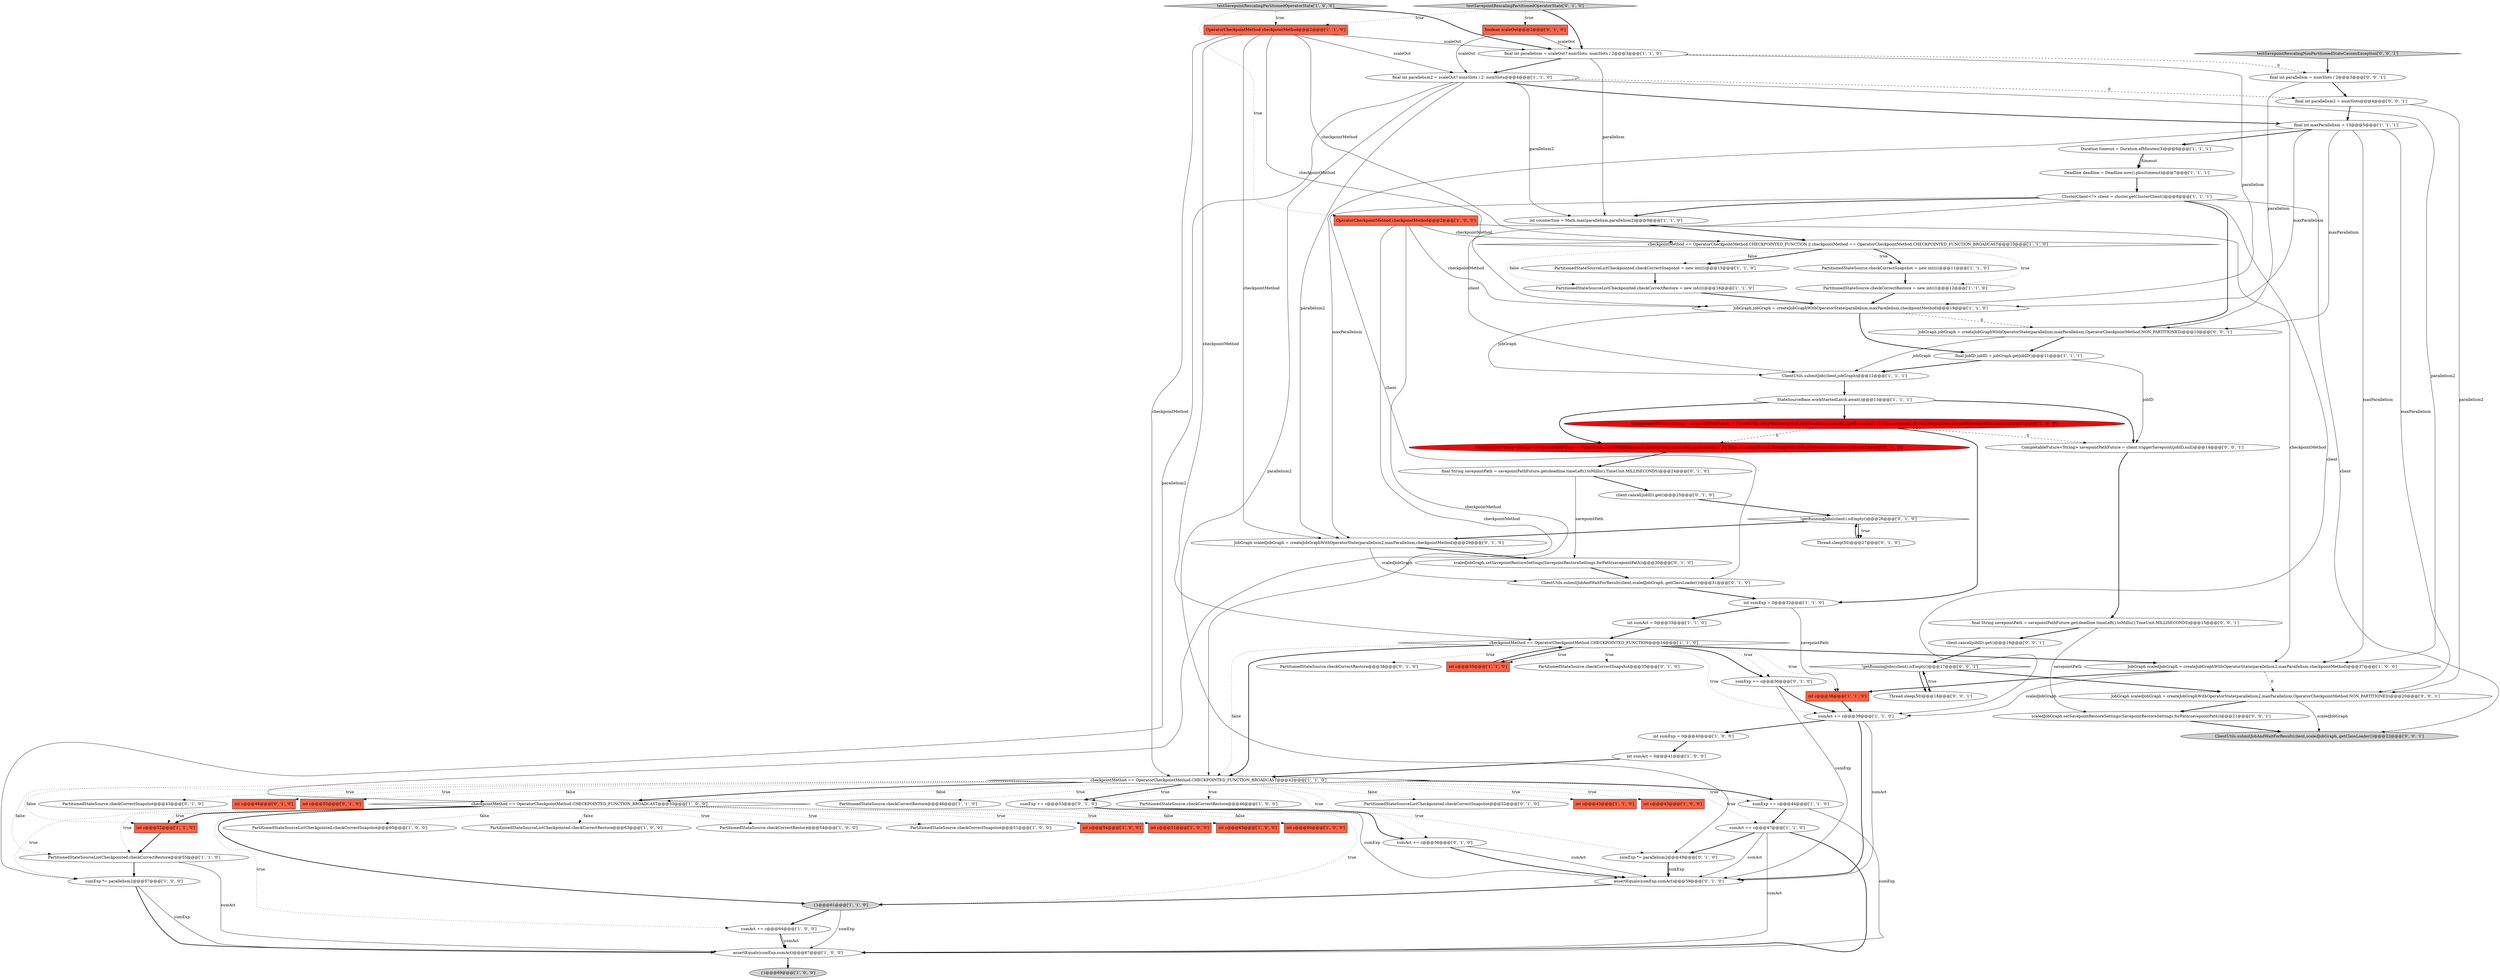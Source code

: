digraph {
28 [style = filled, label = "int counterSize = Math.max(parallelism,parallelism2)@@@9@@@['1', '1', '0']", fillcolor = white, shape = ellipse image = "AAA0AAABBB1BBB"];
12 [style = filled, label = "CompletableFuture<String> savepointPathFuture = FutureUtils.retryWithDelay(null,(int)deadline.timeLeft().getSeconds() / 10,Time.seconds(10),null,TestingUtils.defaultScheduledExecutor())@@@23@@@['1', '0', '0']", fillcolor = red, shape = ellipse image = "AAA1AAABBB1BBB"];
27 [style = filled, label = "final JobID jobID = jobGraph.getJobID()@@@11@@@['1', '1', '1']", fillcolor = white, shape = ellipse image = "AAA0AAABBB1BBB"];
52 [style = filled, label = "testSavepointRescalingPartitionedOperatorState['0', '1', '0']", fillcolor = lightgray, shape = diamond image = "AAA0AAABBB2BBB"];
78 [style = filled, label = "scaledJobGraph.setSavepointRestoreSettings(SavepointRestoreSettings.forPath(savepointPath))@@@21@@@['0', '0', '1']", fillcolor = white, shape = ellipse image = "AAA0AAABBB3BBB"];
10 [style = filled, label = "PartitionedStateSource.checkCorrectRestore@@@46@@@['1', '1', '0']", fillcolor = white, shape = ellipse image = "AAA0AAABBB1BBB"];
65 [style = filled, label = "JobGraph scaledJobGraph = createJobGraphWithOperatorState(parallelism2,maxParallelism,checkpointMethod)@@@29@@@['0', '1', '0']", fillcolor = white, shape = ellipse image = "AAA0AAABBB2BBB"];
41 [style = filled, label = "Duration timeout = Duration.ofMinutes(3)@@@6@@@['1', '1', '1']", fillcolor = white, shape = ellipse image = "AAA0AAABBB1BBB"];
76 [style = filled, label = "!getRunningJobs(client).isEmpty()@@@17@@@['0', '0', '1']", fillcolor = white, shape = diamond image = "AAA0AAABBB3BBB"];
18 [style = filled, label = "int c@@@52@@@['1', '1', '0']", fillcolor = tomato, shape = box image = "AAA0AAABBB1BBB"];
61 [style = filled, label = "PartitionedStateSource.checkCorrectSnapshot@@@35@@@['0', '1', '0']", fillcolor = white, shape = ellipse image = "AAA0AAABBB2BBB"];
37 [style = filled, label = "PartitionedStateSourceListCheckpointed.checkCorrectRestore = new int((((@@@16@@@['1', '1', '0']", fillcolor = white, shape = ellipse image = "AAA0AAABBB1BBB"];
40 [style = filled, label = "checkpointMethod == OperatorCheckpointMethod.CHECKPOINTED_FUNCTION_BROADCAST@@@42@@@['1', '1', '0']", fillcolor = white, shape = diamond image = "AAA0AAABBB1BBB"];
83 [style = filled, label = "JobGraph jobGraph = createJobGraphWithOperatorState(parallelism,maxParallelism,OperatorCheckpointMethod.NON_PARTITIONED)@@@10@@@['0', '0', '1']", fillcolor = white, shape = ellipse image = "AAA0AAABBB3BBB"];
62 [style = filled, label = "assertEquals(sumExp,sumAct)@@@59@@@['0', '1', '0']", fillcolor = white, shape = ellipse image = "AAA0AAABBB2BBB"];
31 [style = filled, label = "checkpointMethod == OperatorCheckpointMethod.CHECKPOINTED_FUNCTION || checkpointMethod == OperatorCheckpointMethod.CHECKPOINTED_FUNCTION_BROADCAST@@@10@@@['1', '1', '0']", fillcolor = white, shape = diamond image = "AAA0AAABBB1BBB"];
13 [style = filled, label = "sumAct += c@@@47@@@['1', '1', '0']", fillcolor = white, shape = ellipse image = "AAA0AAABBB1BBB"];
11 [style = filled, label = "checkpointMethod == OperatorCheckpointMethod.CHECKPOINTED_FUNCTION@@@34@@@['1', '1', '0']", fillcolor = white, shape = diamond image = "AAA0AAABBB1BBB"];
34 [style = filled, label = "int c@@@60@@@['1', '0', '0']", fillcolor = tomato, shape = box image = "AAA0AAABBB1BBB"];
35 [style = filled, label = "int sumAct = 0@@@33@@@['1', '1', '0']", fillcolor = white, shape = ellipse image = "AAA0AAABBB1BBB"];
36 [style = filled, label = "PartitionedStateSourceListCheckpointed.checkCorrectRestore@@@55@@@['1', '1', '0']", fillcolor = white, shape = ellipse image = "AAA0AAABBB1BBB"];
26 [style = filled, label = "PartitionedStateSourceListCheckpointed.checkCorrectSnapshot@@@60@@@['1', '0', '0']", fillcolor = white, shape = ellipse image = "AAA0AAABBB1BBB"];
60 [style = filled, label = "!getRunningJobs(client).isEmpty()@@@26@@@['0', '1', '0']", fillcolor = white, shape = diamond image = "AAA0AAABBB2BBB"];
39 [style = filled, label = "sumExp *= parallelism2@@@57@@@['1', '0', '0']", fillcolor = white, shape = ellipse image = "AAA0AAABBB1BBB"];
71 [style = filled, label = "sumExp += c@@@53@@@['0', '1', '0']", fillcolor = white, shape = ellipse image = "AAA0AAABBB2BBB"];
66 [style = filled, label = "CompletableFuture<String> savepointPathFuture = FutureUtils.retryWithDelay(null,(int)deadline.timeLeft().getSeconds() / 10,Time.seconds(10),null,TestingUtils.defaultScheduledExecutor())@@@23@@@['0', '1', '0']", fillcolor = red, shape = ellipse image = "AAA1AAABBB2BBB"];
2 [style = filled, label = "PartitionedStateSource.checkCorrectRestore@@@46@@@['1', '0', '0']", fillcolor = white, shape = ellipse image = "AAA0AAABBB1BBB"];
64 [style = filled, label = "PartitionedStateSourceListCheckpointed.checkCorrectSnapshot@@@52@@@['0', '1', '0']", fillcolor = white, shape = ellipse image = "AAA0AAABBB2BBB"];
4 [style = filled, label = "int sumAct = 0@@@41@@@['1', '0', '0']", fillcolor = white, shape = ellipse image = "AAA0AAABBB1BBB"];
29 [style = filled, label = "StateSourceBase.workStartedLatch.await()@@@13@@@['1', '1', '1']", fillcolor = white, shape = ellipse image = "AAA0AAABBB1BBB"];
47 [style = filled, label = "PartitionedStateSourceListCheckpointed.checkCorrectRestore@@@63@@@['1', '0', '0']", fillcolor = white, shape = ellipse image = "AAA0AAABBB1BBB"];
24 [style = filled, label = "PartitionedStateSource.checkCorrectRestore = new int((((@@@12@@@['1', '1', '0']", fillcolor = white, shape = ellipse image = "AAA0AAABBB1BBB"];
16 [style = filled, label = "int c@@@43@@@['1', '1', '0']", fillcolor = tomato, shape = box image = "AAA0AAABBB1BBB"];
56 [style = filled, label = "sumAct += c@@@56@@@['0', '1', '0']", fillcolor = white, shape = ellipse image = "AAA0AAABBB2BBB"];
1 [style = filled, label = "Deadline deadline = Deadline.now().plus(timeout)@@@7@@@['1', '1', '1']", fillcolor = white, shape = ellipse image = "AAA0AAABBB1BBB"];
14 [style = filled, label = "int c@@@38@@@['1', '1', '0']", fillcolor = tomato, shape = box image = "AAA0AAABBB1BBB"];
70 [style = filled, label = "sumExp *= parallelism2@@@49@@@['0', '1', '0']", fillcolor = white, shape = ellipse image = "AAA0AAABBB2BBB"];
19 [style = filled, label = "JobGraph jobGraph = createJobGraphWithOperatorState(parallelism,maxParallelism,checkpointMethod)@@@19@@@['1', '1', '0']", fillcolor = white, shape = ellipse image = "AAA0AAABBB1BBB"];
25 [style = filled, label = "final int parallelism2 = scaleOut? numSlots / 2: numSlots@@@4@@@['1', '1', '0']", fillcolor = white, shape = ellipse image = "AAA0AAABBB1BBB"];
68 [style = filled, label = "ClientUtils.submitJobAndWaitForResult(client,scaledJobGraph,.getClassLoader())@@@31@@@['0', '1', '0']", fillcolor = white, shape = ellipse image = "AAA0AAABBB2BBB"];
72 [style = filled, label = "final String savepointPath = savepointPathFuture.get(deadline.timeLeft().toMillis(),TimeUnit.MILLISECONDS)@@@24@@@['0', '1', '0']", fillcolor = white, shape = ellipse image = "AAA0AAABBB2BBB"];
79 [style = filled, label = "testSavepointRescalingNonPartitionedStateCausesException['0', '0', '1']", fillcolor = lightgray, shape = diamond image = "AAA0AAABBB3BBB"];
33 [style = filled, label = "PartitionedStateSource.checkCorrectSnapshot = new int((((@@@11@@@['1', '1', '0']", fillcolor = white, shape = ellipse image = "AAA0AAABBB1BBB"];
46 [style = filled, label = "PartitionedStateSource.checkCorrectRestore@@@54@@@['1', '0', '0']", fillcolor = white, shape = ellipse image = "AAA0AAABBB1BBB"];
3 [style = filled, label = "ClientUtils.submitJob(client,jobGraph)@@@12@@@['1', '1', '1']", fillcolor = white, shape = ellipse image = "AAA0AAABBB1BBB"];
63 [style = filled, label = "PartitionedStateSource.checkCorrectRestore@@@38@@@['0', '1', '0']", fillcolor = white, shape = ellipse image = "AAA0AAABBB2BBB"];
17 [style = filled, label = "JobGraph scaledJobGraph = createJobGraphWithOperatorState(parallelism2,maxParallelism,checkpointMethod)@@@37@@@['1', '0', '0']", fillcolor = white, shape = ellipse image = "AAA0AAABBB1BBB"];
74 [style = filled, label = "Thread.sleep(50)@@@18@@@['0', '0', '1']", fillcolor = white, shape = ellipse image = "AAA0AAABBB3BBB"];
8 [style = filled, label = "testSavepointRescalingPartitionedOperatorState['1', '0', '0']", fillcolor = lightgray, shape = diamond image = "AAA0AAABBB1BBB"];
23 [style = filled, label = "OperatorCheckpointMethod checkpointMethod@@@2@@@['1', '0', '0']", fillcolor = tomato, shape = box image = "AAA0AAABBB1BBB"];
77 [style = filled, label = "ClientUtils.submitJobAndWaitForResult(client,scaledJobGraph,.getClassLoader())@@@22@@@['0', '0', '1']", fillcolor = lightgray, shape = ellipse image = "AAA0AAABBB3BBB"];
42 [style = filled, label = "PartitionedStateSource.checkCorrectSnapshot@@@51@@@['1', '0', '0']", fillcolor = white, shape = ellipse image = "AAA0AAABBB1BBB"];
59 [style = filled, label = "boolean scaleOut@@@2@@@['0', '1', '0']", fillcolor = tomato, shape = box image = "AAA0AAABBB2BBB"];
44 [style = filled, label = "int c@@@54@@@['1', '0', '0']", fillcolor = tomato, shape = box image = "AAA0AAABBB1BBB"];
48 [style = filled, label = "PartitionedStateSourceListCheckpointed.checkCorrectSnapshot = new int((((@@@15@@@['1', '1', '0']", fillcolor = white, shape = ellipse image = "AAA0AAABBB1BBB"];
0 [style = filled, label = "int c@@@43@@@['1', '0', '0']", fillcolor = tomato, shape = box image = "AAA0AAABBB1BBB"];
32 [style = filled, label = "final int maxParallelism = 13@@@5@@@['1', '1', '1']", fillcolor = white, shape = ellipse image = "AAA0AAABBB1BBB"];
80 [style = filled, label = "CompletableFuture<String> savepointPathFuture = client.triggerSavepoint(jobID,null)@@@14@@@['0', '0', '1']", fillcolor = white, shape = ellipse image = "AAA0AAABBB3BBB"];
38 [style = filled, label = "sumAct += c@@@39@@@['1', '1', '0']", fillcolor = white, shape = ellipse image = "AAA0AAABBB1BBB"];
30 [style = filled, label = "OperatorCheckpointMethod checkpointMethod@@@2@@@['1', '1', '0']", fillcolor = tomato, shape = box image = "AAA0AAABBB1BBB"];
53 [style = filled, label = "sumExp += c@@@36@@@['0', '1', '0']", fillcolor = white, shape = ellipse image = "AAA0AAABBB2BBB"];
6 [style = filled, label = "final int parallelism = scaleOut? numSlots: numSlots / 2@@@3@@@['1', '1', '0']", fillcolor = white, shape = ellipse image = "AAA0AAABBB1BBB"];
49 [style = filled, label = "ClusterClient<?> client = cluster.getClusterClient()@@@8@@@['1', '1', '1']", fillcolor = white, shape = ellipse image = "AAA0AAABBB1BBB"];
67 [style = filled, label = "client.cancel(jobID).get()@@@25@@@['0', '1', '0']", fillcolor = white, shape = ellipse image = "AAA0AAABBB2BBB"];
43 [style = filled, label = "int c@@@51@@@['1', '0', '0']", fillcolor = tomato, shape = box image = "AAA0AAABBB1BBB"];
73 [style = filled, label = "final int parallelism2 = numSlots@@@4@@@['0', '0', '1']", fillcolor = white, shape = ellipse image = "AAA0AAABBB3BBB"];
22 [style = filled, label = "assertEquals(sumExp,sumAct)@@@67@@@['1', '0', '0']", fillcolor = white, shape = ellipse image = "AAA0AAABBB1BBB"];
7 [style = filled, label = "sumAct += c@@@64@@@['1', '0', '0']", fillcolor = white, shape = ellipse image = "AAA0AAABBB1BBB"];
82 [style = filled, label = "final int parallelism = numSlots / 2@@@3@@@['0', '0', '1']", fillcolor = white, shape = ellipse image = "AAA0AAABBB3BBB"];
81 [style = filled, label = "final String savepointPath = savepointPathFuture.get(deadline.timeLeft().toMillis(),TimeUnit.MILLISECONDS)@@@15@@@['0', '0', '1']", fillcolor = white, shape = ellipse image = "AAA0AAABBB3BBB"];
50 [style = filled, label = "int c@@@35@@@['1', '1', '0']", fillcolor = tomato, shape = box image = "AAA0AAABBB1BBB"];
54 [style = filled, label = "PartitionedStateSource.checkCorrectSnapshot@@@43@@@['0', '1', '0']", fillcolor = white, shape = ellipse image = "AAA0AAABBB2BBB"];
45 [style = filled, label = "int sumExp = 0@@@32@@@['1', '1', '0']", fillcolor = white, shape = ellipse image = "AAA0AAABBB1BBB"];
84 [style = filled, label = "JobGraph scaledJobGraph = createJobGraphWithOperatorState(parallelism2,maxParallelism,OperatorCheckpointMethod.NON_PARTITIONED)@@@20@@@['0', '0', '1']", fillcolor = white, shape = ellipse image = "AAA0AAABBB3BBB"];
9 [style = filled, label = "{}@@@61@@@['1', '1', '0']", fillcolor = lightgray, shape = ellipse image = "AAA0AAABBB1BBB"];
5 [style = filled, label = "checkpointMethod == OperatorCheckpointMethod.CHECKPOINTED_FUNCTION_BROADCAST@@@50@@@['1', '0', '0']", fillcolor = white, shape = diamond image = "AAA0AAABBB1BBB"];
75 [style = filled, label = "client.cancel(jobID).get()@@@16@@@['0', '0', '1']", fillcolor = white, shape = ellipse image = "AAA0AAABBB3BBB"];
58 [style = filled, label = "int c@@@46@@@['0', '1', '0']", fillcolor = tomato, shape = box image = "AAA0AAABBB2BBB"];
69 [style = filled, label = "int c@@@55@@@['0', '1', '0']", fillcolor = tomato, shape = box image = "AAA0AAABBB2BBB"];
20 [style = filled, label = "int sumExp = 0@@@40@@@['1', '0', '0']", fillcolor = white, shape = ellipse image = "AAA0AAABBB1BBB"];
51 [style = filled, label = "{}@@@69@@@['1', '0', '0']", fillcolor = lightgray, shape = ellipse image = "AAA0AAABBB1BBB"];
15 [style = filled, label = "sumExp += c@@@44@@@['1', '1', '0']", fillcolor = white, shape = ellipse image = "AAA0AAABBB1BBB"];
21 [style = filled, label = "int c@@@63@@@['1', '0', '0']", fillcolor = tomato, shape = box image = "AAA0AAABBB1BBB"];
55 [style = filled, label = "Thread.sleep(50)@@@27@@@['0', '1', '0']", fillcolor = white, shape = ellipse image = "AAA0AAABBB2BBB"];
57 [style = filled, label = "scaledJobGraph.setSavepointRestoreSettings(SavepointRestoreSettings.forPath(savepointPath))@@@30@@@['0', '1', '0']", fillcolor = white, shape = ellipse image = "AAA0AAABBB2BBB"];
25->70 [style = solid, label="parallelism2"];
8->30 [style = dotted, label="true"];
71->62 [style = solid, label="sumExp"];
12->45 [style = bold, label=""];
25->28 [style = solid, label="parallelism2"];
13->62 [style = solid, label="sumAct"];
5->9 [style = bold, label=""];
5->18 [style = dotted, label="true"];
19->83 [style = dashed, label="0"];
72->57 [style = solid, label="savepointPath"];
6->28 [style = solid, label="parallelism"];
49->83 [style = bold, label=""];
65->57 [style = bold, label=""];
40->13 [style = dotted, label="true"];
40->15 [style = bold, label=""];
40->70 [style = dotted, label="true"];
8->6 [style = bold, label=""];
67->60 [style = bold, label=""];
30->40 [style = solid, label="checkpointMethod"];
9->7 [style = bold, label=""];
40->10 [style = dotted, label="true"];
32->83 [style = solid, label="maxParallelism"];
32->17 [style = solid, label="maxParallelism"];
5->43 [style = dotted, label="true"];
40->18 [style = dotted, label="false"];
62->9 [style = bold, label=""];
40->36 [style = dotted, label="false"];
17->14 [style = bold, label=""];
32->84 [style = solid, label="maxParallelism"];
13->70 [style = bold, label=""];
38->62 [style = bold, label=""];
31->48 [style = bold, label=""];
15->22 [style = solid, label="sumExp"];
30->19 [style = solid, label="checkpointMethod"];
5->9 [style = dotted, label="true"];
52->30 [style = dotted, label="true"];
60->65 [style = bold, label=""];
13->22 [style = bold, label=""];
31->48 [style = dotted, label="false"];
49->68 [style = solid, label="client"];
53->38 [style = bold, label=""];
40->56 [style = dotted, label="true"];
74->76 [style = bold, label=""];
45->35 [style = bold, label=""];
11->63 [style = dotted, label="true"];
30->25 [style = solid, label="scaleOut"];
5->44 [style = dotted, label="true"];
30->65 [style = solid, label="checkpointMethod"];
6->82 [style = dashed, label="0"];
55->60 [style = bold, label=""];
40->69 [style = dotted, label="false"];
6->19 [style = solid, label="parallelism"];
48->37 [style = bold, label=""];
15->13 [style = bold, label=""];
40->64 [style = dotted, label="false"];
24->19 [style = bold, label=""];
56->62 [style = solid, label="sumAct"];
7->22 [style = solid, label="sumAct"];
11->14 [style = dotted, label="true"];
13->22 [style = solid, label="sumAct"];
56->62 [style = bold, label=""];
8->23 [style = dotted, label="true"];
14->38 [style = bold, label=""];
1->49 [style = bold, label=""];
29->66 [style = bold, label=""];
84->78 [style = bold, label=""];
29->80 [style = bold, label=""];
76->84 [style = bold, label=""];
40->2 [style = dotted, label="true"];
12->66 [style = dashed, label="0"];
31->33 [style = dotted, label="true"];
52->59 [style = dotted, label="true"];
23->17 [style = solid, label="checkpointMethod"];
39->22 [style = bold, label=""];
60->55 [style = bold, label=""];
5->36 [style = dotted, label="true"];
5->47 [style = dotted, label="false"];
5->42 [style = dotted, label="true"];
40->5 [style = bold, label=""];
17->84 [style = dashed, label="0"];
30->6 [style = solid, label="scaleOut"];
27->80 [style = solid, label="jobID"];
5->7 [style = dotted, label="true"];
31->33 [style = bold, label=""];
41->1 [style = solid, label="timeout"];
68->45 [style = bold, label=""];
5->34 [style = dotted, label="false"];
11->61 [style = dotted, label="true"];
11->17 [style = bold, label=""];
32->19 [style = solid, label="maxParallelism"];
31->37 [style = dotted, label="false"];
25->73 [style = dashed, label="0"];
23->19 [style = solid, label="checkpointMethod"];
40->15 [style = dotted, label="true"];
82->83 [style = solid, label="parallelism"];
3->29 [style = bold, label=""];
11->38 [style = dotted, label="true"];
32->65 [style = solid, label="maxParallelism"];
71->56 [style = bold, label=""];
25->65 [style = solid, label="parallelism2"];
38->20 [style = bold, label=""];
80->81 [style = bold, label=""];
53->62 [style = solid, label="sumExp"];
76->74 [style = dotted, label="true"];
70->62 [style = solid, label="sumExp"];
23->40 [style = solid, label="checkpointMethod"];
28->31 [style = bold, label=""];
49->28 [style = bold, label=""];
5->18 [style = bold, label=""];
79->82 [style = bold, label=""];
73->32 [style = bold, label=""];
36->39 [style = bold, label=""];
73->84 [style = solid, label="parallelism2"];
82->73 [style = bold, label=""];
57->68 [style = bold, label=""];
19->3 [style = solid, label="jobGraph"];
11->40 [style = dotted, label="false"];
40->54 [style = dotted, label="true"];
76->74 [style = bold, label=""];
40->71 [style = bold, label=""];
7->22 [style = bold, label=""];
22->51 [style = bold, label=""];
25->39 [style = solid, label="parallelism2"];
33->24 [style = bold, label=""];
81->75 [style = bold, label=""];
52->6 [style = bold, label=""];
5->46 [style = dotted, label="true"];
45->14 [style = solid, label="savepointPath"];
5->39 [style = dotted, label="true"];
11->50 [style = bold, label=""];
84->77 [style = solid, label="scaledJobGraph"];
32->41 [style = bold, label=""];
49->77 [style = solid, label="client"];
23->31 [style = solid, label="checkpointMethod"];
75->76 [style = bold, label=""];
40->58 [style = dotted, label="true"];
5->26 [style = dotted, label="false"];
17->38 [style = solid, label="scaledJobGraph"];
59->25 [style = solid, label="scaleOut"];
25->17 [style = solid, label="parallelism2"];
4->40 [style = bold, label=""];
11->53 [style = dotted, label="true"];
40->71 [style = dotted, label="true"];
49->38 [style = solid, label="client"];
65->68 [style = solid, label="scaledJobGraph"];
83->27 [style = bold, label=""];
27->3 [style = bold, label=""];
70->62 [style = bold, label=""];
25->32 [style = bold, label=""];
5->21 [style = dotted, label="false"];
18->36 [style = bold, label=""];
12->80 [style = dashed, label="0"];
40->16 [style = dotted, label="true"];
41->1 [style = bold, label=""];
11->40 [style = bold, label=""];
40->0 [style = dotted, label="true"];
20->4 [style = bold, label=""];
11->50 [style = dotted, label="true"];
11->53 [style = bold, label=""];
78->77 [style = bold, label=""];
29->12 [style = bold, label=""];
60->55 [style = dotted, label="true"];
50->11 [style = bold, label=""];
30->31 [style = solid, label="checkpointMethod"];
39->22 [style = solid, label="sumExp"];
19->27 [style = bold, label=""];
36->22 [style = solid, label="sumAct"];
72->67 [style = bold, label=""];
38->62 [style = solid, label="sumAct"];
66->72 [style = bold, label=""];
30->11 [style = solid, label="checkpointMethod"];
40->5 [style = dotted, label="false"];
81->78 [style = solid, label="savepointPath"];
59->6 [style = solid, label="scaleOut"];
37->19 [style = bold, label=""];
31->24 [style = dotted, label="true"];
23->5 [style = solid, label="checkpointMethod"];
83->3 [style = solid, label="jobGraph"];
49->3 [style = solid, label="client"];
6->25 [style = bold, label=""];
9->22 [style = solid, label="sumExp"];
35->11 [style = bold, label=""];
}
